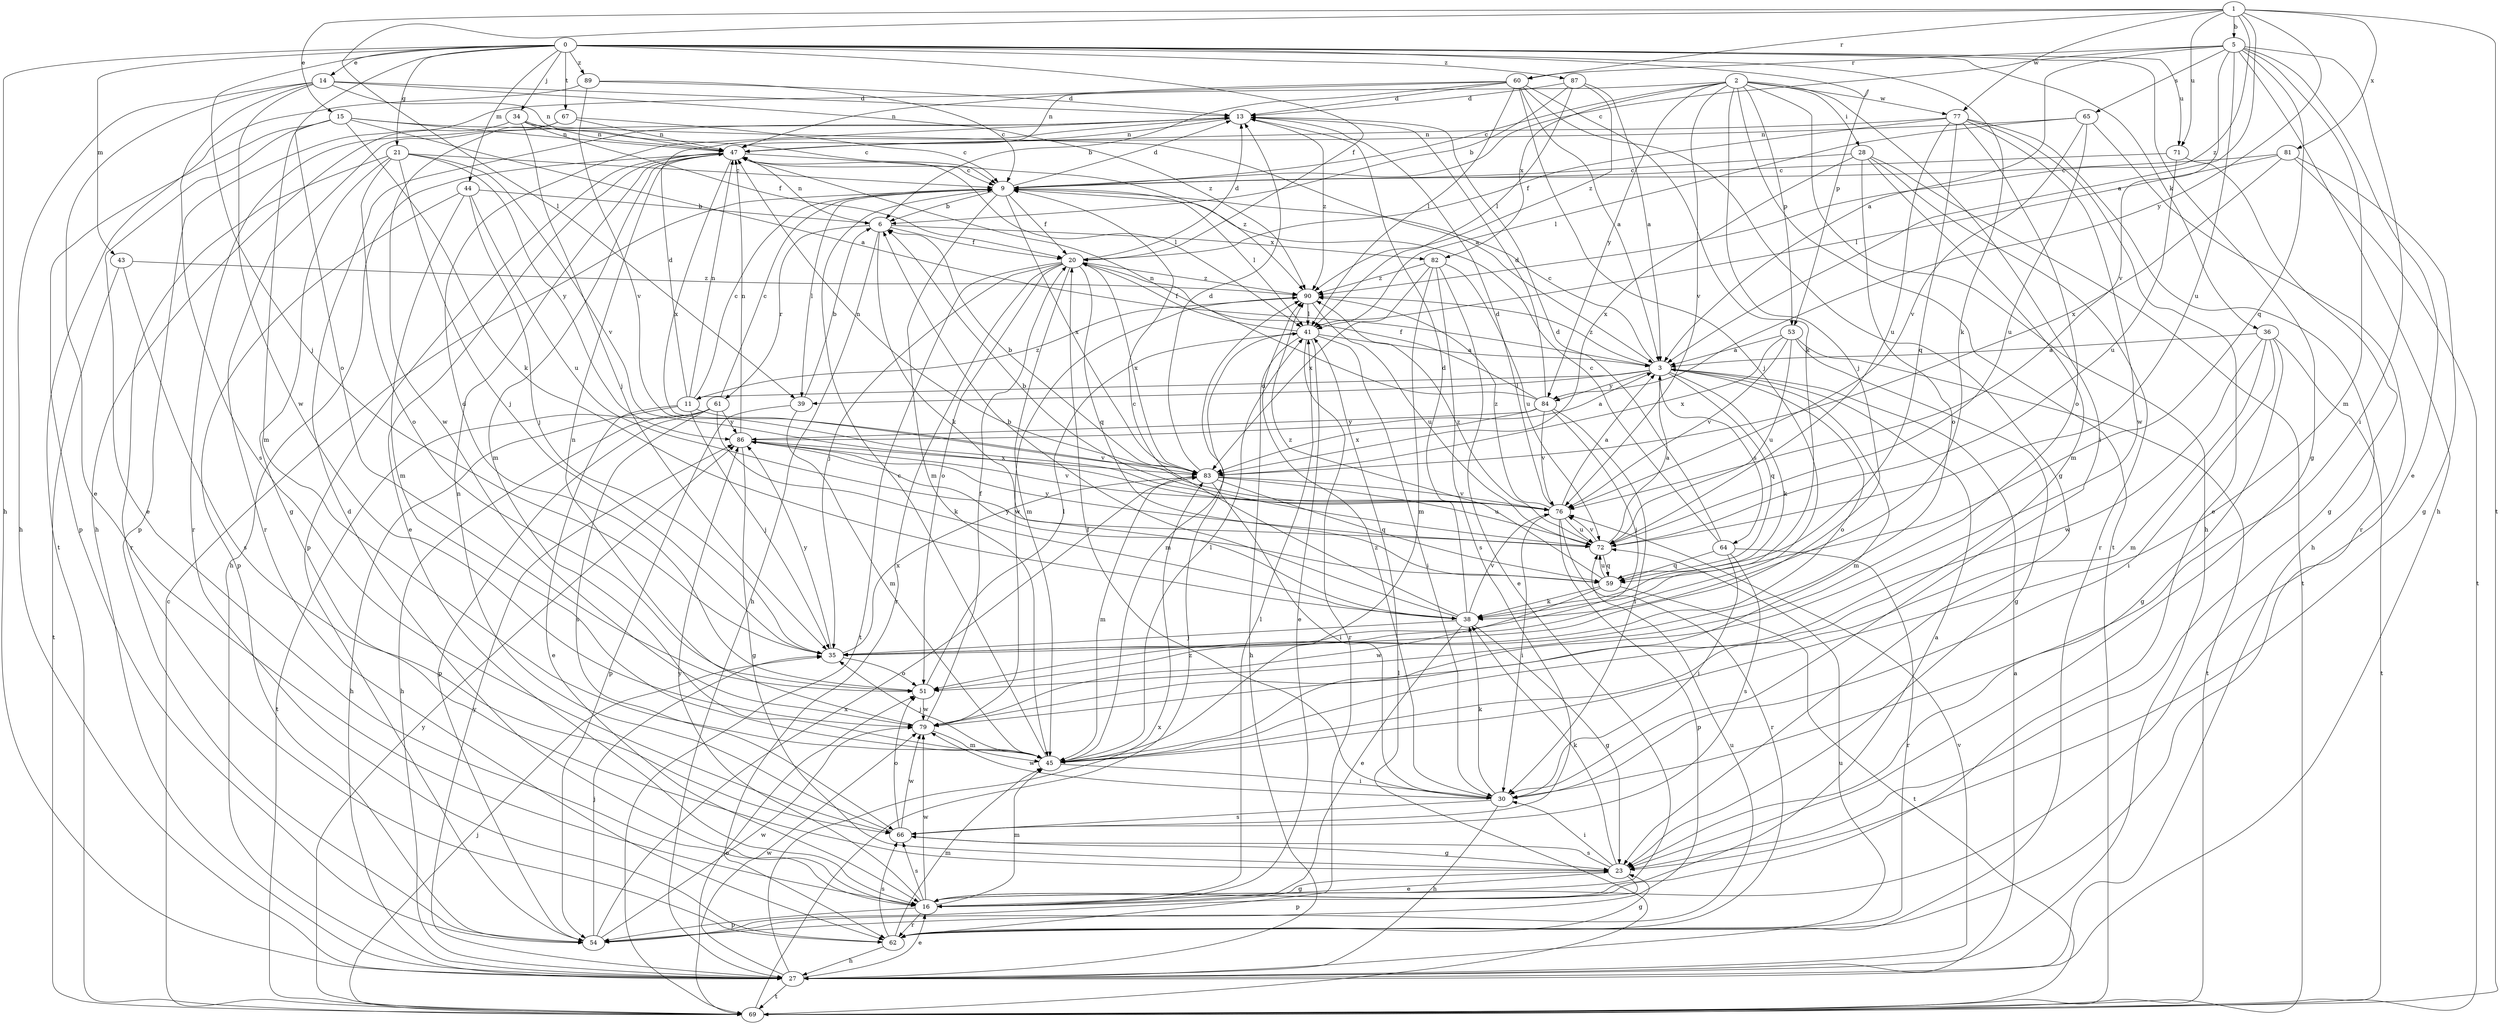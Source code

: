 strict digraph  {
0;
1;
2;
3;
5;
6;
9;
11;
13;
14;
15;
16;
20;
21;
23;
27;
28;
30;
34;
35;
36;
38;
39;
41;
43;
44;
45;
47;
51;
53;
54;
59;
60;
61;
62;
64;
65;
66;
67;
69;
71;
72;
76;
77;
79;
81;
82;
83;
84;
86;
87;
89;
90;
0 -> 14  [label=e];
0 -> 20  [label=f];
0 -> 21  [label=g];
0 -> 23  [label=g];
0 -> 27  [label=h];
0 -> 34  [label=j];
0 -> 35  [label=j];
0 -> 36  [label=k];
0 -> 38  [label=k];
0 -> 43  [label=m];
0 -> 44  [label=m];
0 -> 51  [label=o];
0 -> 53  [label=p];
0 -> 67  [label=t];
0 -> 71  [label=u];
0 -> 87  [label=z];
0 -> 89  [label=z];
1 -> 3  [label=a];
1 -> 5  [label=b];
1 -> 15  [label=e];
1 -> 39  [label=l];
1 -> 60  [label=r];
1 -> 69  [label=t];
1 -> 71  [label=u];
1 -> 77  [label=w];
1 -> 81  [label=x];
1 -> 84  [label=y];
1 -> 90  [label=z];
2 -> 9  [label=c];
2 -> 27  [label=h];
2 -> 28  [label=i];
2 -> 30  [label=i];
2 -> 35  [label=j];
2 -> 47  [label=n];
2 -> 53  [label=p];
2 -> 69  [label=t];
2 -> 76  [label=v];
2 -> 77  [label=w];
2 -> 82  [label=x];
2 -> 84  [label=y];
3 -> 9  [label=c];
3 -> 11  [label=d];
3 -> 38  [label=k];
3 -> 39  [label=l];
3 -> 45  [label=m];
3 -> 51  [label=o];
3 -> 59  [label=q];
3 -> 64  [label=s];
3 -> 84  [label=y];
3 -> 90  [label=z];
5 -> 3  [label=a];
5 -> 9  [label=c];
5 -> 16  [label=e];
5 -> 27  [label=h];
5 -> 30  [label=i];
5 -> 45  [label=m];
5 -> 59  [label=q];
5 -> 60  [label=r];
5 -> 65  [label=s];
5 -> 72  [label=u];
5 -> 76  [label=v];
6 -> 20  [label=f];
6 -> 27  [label=h];
6 -> 38  [label=k];
6 -> 47  [label=n];
6 -> 61  [label=r];
6 -> 82  [label=x];
9 -> 6  [label=b];
9 -> 13  [label=d];
9 -> 20  [label=f];
9 -> 39  [label=l];
9 -> 41  [label=l];
9 -> 45  [label=m];
9 -> 83  [label=x];
11 -> 9  [label=c];
11 -> 13  [label=d];
11 -> 16  [label=e];
11 -> 27  [label=h];
11 -> 35  [label=j];
11 -> 47  [label=n];
11 -> 76  [label=v];
11 -> 90  [label=z];
13 -> 47  [label=n];
13 -> 62  [label=r];
13 -> 90  [label=z];
14 -> 13  [label=d];
14 -> 16  [label=e];
14 -> 27  [label=h];
14 -> 47  [label=n];
14 -> 66  [label=s];
14 -> 79  [label=w];
14 -> 90  [label=z];
15 -> 3  [label=a];
15 -> 9  [label=c];
15 -> 16  [label=e];
15 -> 38  [label=k];
15 -> 45  [label=m];
15 -> 47  [label=n];
15 -> 54  [label=p];
16 -> 3  [label=a];
16 -> 13  [label=d];
16 -> 23  [label=g];
16 -> 41  [label=l];
16 -> 45  [label=m];
16 -> 54  [label=p];
16 -> 62  [label=r];
16 -> 66  [label=s];
16 -> 79  [label=w];
16 -> 86  [label=y];
20 -> 13  [label=d];
20 -> 35  [label=j];
20 -> 45  [label=m];
20 -> 51  [label=o];
20 -> 59  [label=q];
20 -> 62  [label=r];
20 -> 69  [label=t];
20 -> 83  [label=x];
20 -> 90  [label=z];
21 -> 9  [label=c];
21 -> 23  [label=g];
21 -> 35  [label=j];
21 -> 51  [label=o];
21 -> 62  [label=r];
21 -> 76  [label=v];
21 -> 86  [label=y];
23 -> 16  [label=e];
23 -> 30  [label=i];
23 -> 38  [label=k];
23 -> 54  [label=p];
23 -> 66  [label=s];
27 -> 3  [label=a];
27 -> 16  [label=e];
27 -> 69  [label=t];
27 -> 72  [label=u];
27 -> 76  [label=v];
27 -> 79  [label=w];
27 -> 83  [label=x];
27 -> 86  [label=y];
28 -> 9  [label=c];
28 -> 45  [label=m];
28 -> 51  [label=o];
28 -> 62  [label=r];
28 -> 69  [label=t];
28 -> 83  [label=x];
30 -> 20  [label=f];
30 -> 27  [label=h];
30 -> 38  [label=k];
30 -> 66  [label=s];
30 -> 79  [label=w];
30 -> 90  [label=z];
34 -> 3  [label=a];
34 -> 20  [label=f];
34 -> 35  [label=j];
34 -> 47  [label=n];
34 -> 54  [label=p];
35 -> 51  [label=o];
35 -> 83  [label=x];
35 -> 86  [label=y];
36 -> 3  [label=a];
36 -> 23  [label=g];
36 -> 30  [label=i];
36 -> 45  [label=m];
36 -> 69  [label=t];
36 -> 79  [label=w];
38 -> 6  [label=b];
38 -> 9  [label=c];
38 -> 13  [label=d];
38 -> 16  [label=e];
38 -> 23  [label=g];
38 -> 35  [label=j];
38 -> 76  [label=v];
39 -> 6  [label=b];
39 -> 45  [label=m];
39 -> 54  [label=p];
41 -> 3  [label=a];
41 -> 16  [label=e];
41 -> 20  [label=f];
41 -> 27  [label=h];
41 -> 30  [label=i];
41 -> 45  [label=m];
41 -> 62  [label=r];
43 -> 66  [label=s];
43 -> 69  [label=t];
43 -> 90  [label=z];
44 -> 6  [label=b];
44 -> 35  [label=j];
44 -> 45  [label=m];
44 -> 54  [label=p];
44 -> 72  [label=u];
45 -> 9  [label=c];
45 -> 30  [label=i];
45 -> 35  [label=j];
45 -> 41  [label=l];
47 -> 9  [label=c];
47 -> 16  [label=e];
47 -> 27  [label=h];
47 -> 41  [label=l];
47 -> 45  [label=m];
47 -> 54  [label=p];
47 -> 83  [label=x];
47 -> 90  [label=z];
51 -> 13  [label=d];
51 -> 41  [label=l];
51 -> 79  [label=w];
53 -> 3  [label=a];
53 -> 23  [label=g];
53 -> 69  [label=t];
53 -> 72  [label=u];
53 -> 76  [label=v];
53 -> 83  [label=x];
54 -> 35  [label=j];
54 -> 72  [label=u];
54 -> 79  [label=w];
54 -> 83  [label=x];
59 -> 38  [label=k];
59 -> 69  [label=t];
59 -> 72  [label=u];
59 -> 79  [label=w];
59 -> 86  [label=y];
59 -> 90  [label=z];
60 -> 3  [label=a];
60 -> 6  [label=b];
60 -> 13  [label=d];
60 -> 23  [label=g];
60 -> 27  [label=h];
60 -> 35  [label=j];
60 -> 38  [label=k];
60 -> 41  [label=l];
60 -> 47  [label=n];
61 -> 9  [label=c];
61 -> 27  [label=h];
61 -> 38  [label=k];
61 -> 54  [label=p];
61 -> 66  [label=s];
61 -> 69  [label=t];
61 -> 86  [label=y];
62 -> 23  [label=g];
62 -> 27  [label=h];
62 -> 45  [label=m];
62 -> 66  [label=s];
64 -> 9  [label=c];
64 -> 13  [label=d];
64 -> 30  [label=i];
64 -> 59  [label=q];
64 -> 62  [label=r];
64 -> 66  [label=s];
65 -> 41  [label=l];
65 -> 47  [label=n];
65 -> 62  [label=r];
65 -> 72  [label=u];
65 -> 76  [label=v];
66 -> 23  [label=g];
66 -> 47  [label=n];
66 -> 51  [label=o];
66 -> 79  [label=w];
67 -> 9  [label=c];
67 -> 47  [label=n];
67 -> 62  [label=r];
67 -> 79  [label=w];
69 -> 9  [label=c];
69 -> 35  [label=j];
69 -> 41  [label=l];
69 -> 51  [label=o];
69 -> 86  [label=y];
69 -> 90  [label=z];
71 -> 9  [label=c];
71 -> 23  [label=g];
71 -> 72  [label=u];
72 -> 3  [label=a];
72 -> 6  [label=b];
72 -> 59  [label=q];
72 -> 76  [label=v];
72 -> 86  [label=y];
72 -> 90  [label=z];
76 -> 3  [label=a];
76 -> 13  [label=d];
76 -> 30  [label=i];
76 -> 54  [label=p];
76 -> 62  [label=r];
76 -> 72  [label=u];
76 -> 90  [label=z];
77 -> 16  [label=e];
77 -> 20  [label=f];
77 -> 27  [label=h];
77 -> 47  [label=n];
77 -> 51  [label=o];
77 -> 59  [label=q];
77 -> 72  [label=u];
77 -> 79  [label=w];
79 -> 20  [label=f];
79 -> 45  [label=m];
79 -> 47  [label=n];
81 -> 9  [label=c];
81 -> 23  [label=g];
81 -> 41  [label=l];
81 -> 69  [label=t];
81 -> 83  [label=x];
82 -> 16  [label=e];
82 -> 45  [label=m];
82 -> 66  [label=s];
82 -> 72  [label=u];
82 -> 83  [label=x];
82 -> 90  [label=z];
83 -> 6  [label=b];
83 -> 13  [label=d];
83 -> 30  [label=i];
83 -> 45  [label=m];
83 -> 47  [label=n];
83 -> 59  [label=q];
83 -> 72  [label=u];
83 -> 76  [label=v];
84 -> 13  [label=d];
84 -> 20  [label=f];
84 -> 30  [label=i];
84 -> 35  [label=j];
84 -> 47  [label=n];
84 -> 76  [label=v];
84 -> 83  [label=x];
84 -> 86  [label=y];
86 -> 3  [label=a];
86 -> 23  [label=g];
86 -> 47  [label=n];
86 -> 76  [label=v];
86 -> 83  [label=x];
87 -> 3  [label=a];
87 -> 6  [label=b];
87 -> 13  [label=d];
87 -> 41  [label=l];
87 -> 90  [label=z];
89 -> 9  [label=c];
89 -> 13  [label=d];
89 -> 69  [label=t];
89 -> 76  [label=v];
90 -> 41  [label=l];
90 -> 72  [label=u];
90 -> 79  [label=w];
}
